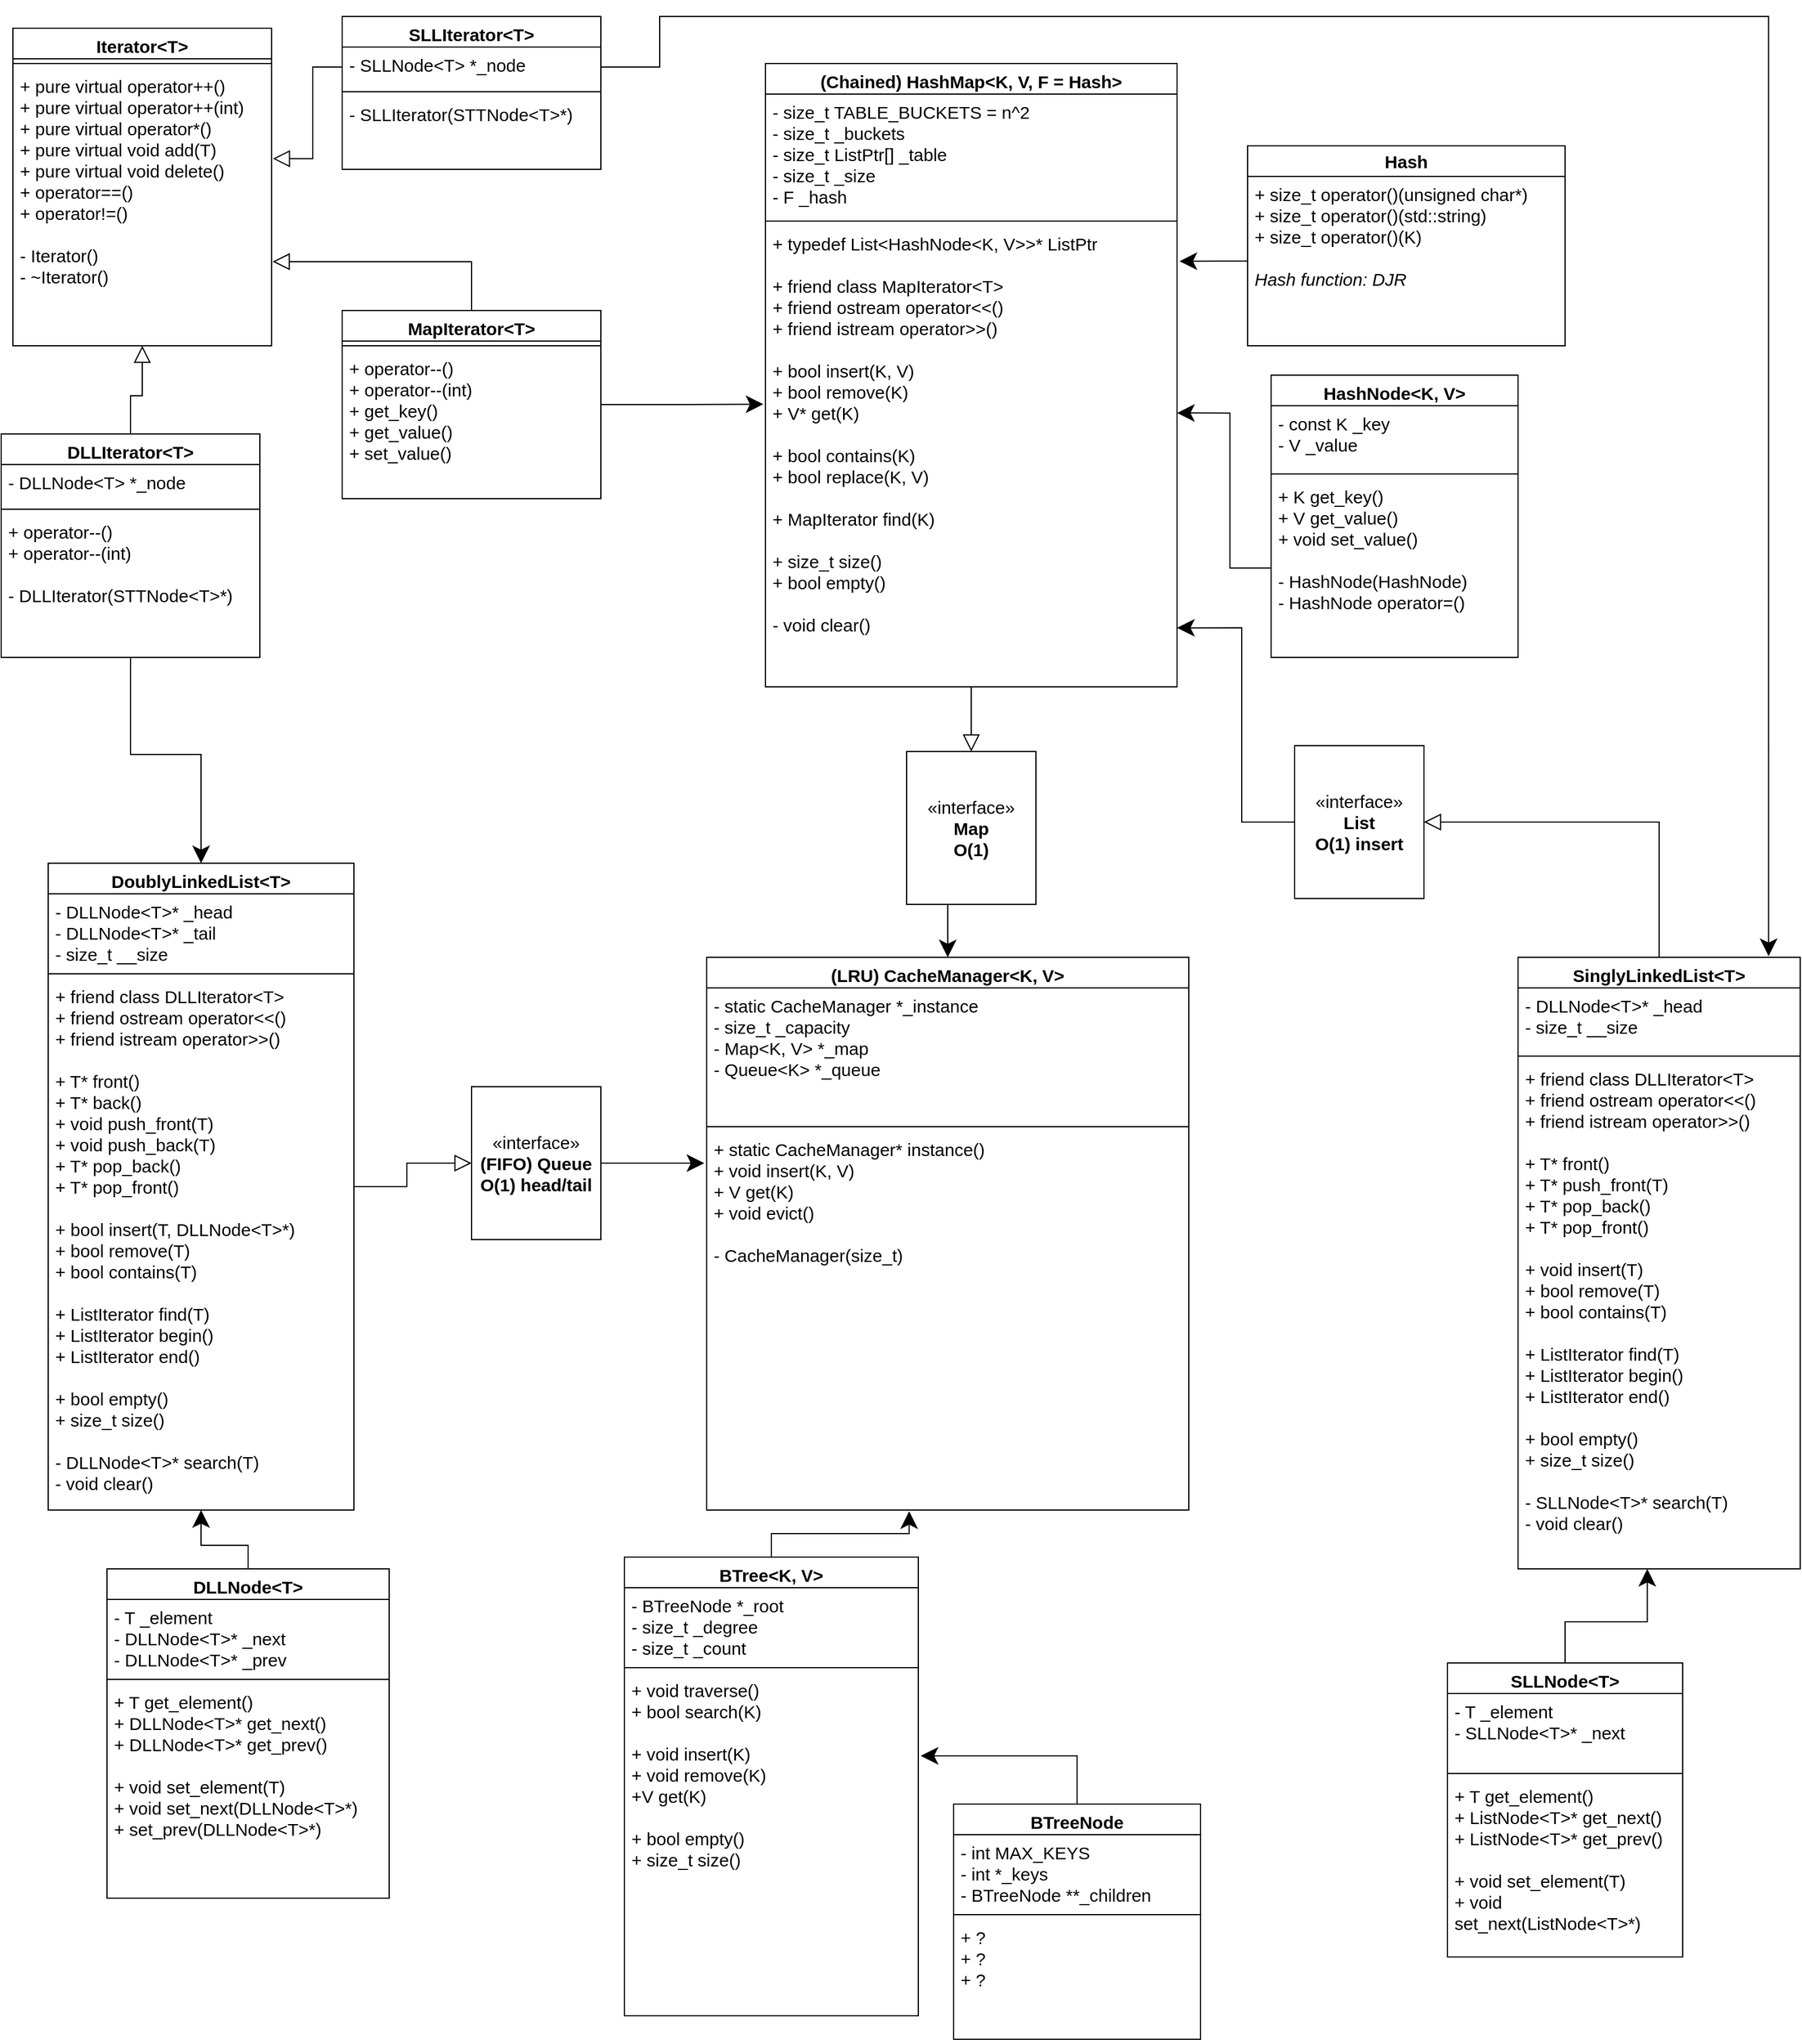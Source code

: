 <mxfile version="24.7.14">
  <diagram id="C5RBs43oDa-KdzZeNtuy" name="Page-1">
    <mxGraphModel dx="1185" dy="724" grid="1" gridSize="10" guides="1" tooltips="1" connect="1" arrows="1" fold="1" page="1" pageScale="1" pageWidth="1600" pageHeight="900" math="0" shadow="0">
      <root>
        <mxCell id="WIyWlLk6GJQsqaUBKTNV-0" />
        <mxCell id="WIyWlLk6GJQsqaUBKTNV-1" parent="WIyWlLk6GJQsqaUBKTNV-0" />
        <mxCell id="d_rRIfY-6tyEvFHZ6WRm-46" style="edgeStyle=orthogonalEdgeStyle;rounded=0;orthogonalLoop=1;jettySize=auto;html=1;exitX=0.5;exitY=1;exitDx=0;exitDy=0;entryX=0.5;entryY=0;entryDx=0;entryDy=0;endSize=12;endArrow=block;endFill=0;" edge="1" parent="WIyWlLk6GJQsqaUBKTNV-1" source="Cn50sSMzSw2PKXhurFe1-7" target="d_rRIfY-6tyEvFHZ6WRm-35">
          <mxGeometry relative="1" as="geometry" />
        </mxCell>
        <mxCell id="Cn50sSMzSw2PKXhurFe1-7" value="&lt;font style=&quot;font-size: 15px;&quot;&gt;&lt;b&gt;&lt;font style=&quot;font-size: 15px;&quot;&gt;(Chained) HashMap&lt;/font&gt;&amp;lt;K, V, F = Hash&amp;gt;&lt;br&gt;&lt;/b&gt;&lt;/font&gt;" style="swimlane;fontStyle=1;align=center;verticalAlign=top;childLayout=stackLayout;horizontal=1;startSize=26;horizontalStack=0;resizeParent=1;resizeParentMax=0;resizeLast=0;collapsible=1;marginBottom=0;whiteSpace=wrap;html=1;" parent="WIyWlLk6GJQsqaUBKTNV-1" vertex="1">
          <mxGeometry x="670" y="70" width="350" height="530" as="geometry" />
        </mxCell>
        <mxCell id="Cn50sSMzSw2PKXhurFe1-8" value="&lt;div style=&quot;font-size: 15px;&quot;&gt;&lt;div&gt;&lt;font style=&quot;font-size: 15px;&quot;&gt;- size_t TABLE_BUCKETS = n^2&lt;/font&gt;&lt;/div&gt;&lt;div&gt;&lt;font style=&quot;font-size: 15px;&quot;&gt;- size_t _buckets&lt;/font&gt;&lt;/div&gt;&lt;div&gt;&lt;font style=&quot;font-size: 15px;&quot;&gt;- size_t ListPtr[] _table&lt;/font&gt;&lt;/div&gt;&lt;div&gt;&lt;font style=&quot;font-size: 15px;&quot;&gt;- size_t _size&lt;/font&gt;&lt;/div&gt;&lt;div&gt;&lt;font style=&quot;font-size: 15px;&quot;&gt;- F _hash&lt;br&gt;&lt;/font&gt;&lt;/div&gt;&lt;/div&gt;" style="text;strokeColor=none;fillColor=none;align=left;verticalAlign=top;spacingLeft=4;spacingRight=4;overflow=hidden;rotatable=0;points=[[0,0.5],[1,0.5]];portConstraint=eastwest;whiteSpace=wrap;html=1;" parent="Cn50sSMzSw2PKXhurFe1-7" vertex="1">
          <mxGeometry y="26" width="350" height="104" as="geometry" />
        </mxCell>
        <mxCell id="Cn50sSMzSw2PKXhurFe1-9" value="" style="line;strokeWidth=1;fillColor=none;align=left;verticalAlign=middle;spacingTop=-1;spacingLeft=3;spacingRight=3;rotatable=0;labelPosition=right;points=[];portConstraint=eastwest;strokeColor=inherit;" parent="Cn50sSMzSw2PKXhurFe1-7" vertex="1">
          <mxGeometry y="130" width="350" height="8" as="geometry" />
        </mxCell>
        <mxCell id="Cn50sSMzSw2PKXhurFe1-10" value="&lt;div style=&quot;font-size: 15px;&quot;&gt;&lt;div style=&quot;&quot;&gt;&lt;font style=&quot;font-size: 15px;&quot;&gt;+ typedef List&amp;lt;HashNode&amp;lt;K, V&amp;gt;&amp;gt;* ListPtr&lt;font style=&quot;font-size: 15px;&quot;&gt;&lt;br&gt;&lt;/font&gt;&lt;/font&gt;&lt;/div&gt;&lt;div&gt;&lt;font style=&quot;font-size: 15px;&quot;&gt;&lt;br&gt;&lt;/font&gt;&lt;/div&gt;&lt;div&gt;&lt;font style=&quot;font-size: 15px;&quot;&gt;+ friend class MapIterator&amp;lt;T&amp;gt;&lt;/font&gt;&lt;/div&gt;&lt;div&gt;&lt;font style=&quot;font-size: 15px;&quot;&gt;+ friend ostream operator&amp;lt;&amp;lt;()&lt;br&gt;&lt;/font&gt;&lt;/div&gt;&lt;font style=&quot;font-size: 15px;&quot;&gt;+ friend istream operator&amp;gt;&amp;gt;()&lt;/font&gt;&lt;/div&gt;&lt;div style=&quot;font-size: 15px;&quot;&gt;&lt;font style=&quot;font-size: 15px;&quot;&gt;&lt;br&gt;&lt;/font&gt;&lt;/div&gt;&lt;div style=&quot;font-size: 15px;&quot;&gt;&lt;font style=&quot;font-size: 15px;&quot;&gt;+ bool insert(K, V)&lt;/font&gt;&lt;/div&gt;&lt;div style=&quot;font-size: 15px;&quot;&gt;&lt;font style=&quot;font-size: 15px;&quot;&gt;+ bool remove(K)&lt;/font&gt;&lt;/div&gt;&lt;div style=&quot;font-size: 15px;&quot;&gt;&lt;font style=&quot;font-size: 15px;&quot;&gt;+ V* get(K)&lt;/font&gt;&lt;/div&gt;&lt;div style=&quot;font-size: 15px;&quot;&gt;&lt;font style=&quot;font-size: 15px;&quot;&gt;&lt;br&gt;&lt;/font&gt;&lt;/div&gt;&lt;div style=&quot;font-size: 15px;&quot;&gt;&lt;div&gt;&lt;font style=&quot;font-size: 15px;&quot;&gt;+ bool contains(K)&lt;br&gt;&lt;/font&gt;&lt;/div&gt;&lt;/div&gt;&lt;div style=&quot;font-size: 15px;&quot;&gt;&lt;div&gt;&lt;font style=&quot;font-size: 15px;&quot;&gt;+ bool replace(K, V)&lt;/font&gt;&lt;/div&gt;&lt;div&gt;&lt;font style=&quot;font-size: 15px;&quot;&gt;&lt;br&gt;&lt;/font&gt;&lt;/div&gt;&lt;div&gt;&lt;font style=&quot;font-size: 15px;&quot;&gt;+ MapIterator find(K)&lt;/font&gt;&lt;/div&gt;&lt;/div&gt;&lt;div style=&quot;font-size: 15px;&quot;&gt;&lt;font style=&quot;font-size: 15px;&quot;&gt;&lt;br&gt;&lt;/font&gt;&lt;/div&gt;&lt;div style=&quot;font-size: 15px;&quot;&gt;&lt;font style=&quot;font-size: 15px;&quot;&gt;+ size_t size()&lt;br&gt;&lt;/font&gt;&lt;/div&gt;&lt;div style=&quot;font-size: 15px;&quot;&gt;&lt;font style=&quot;font-size: 15px;&quot;&gt;+ bool empty()&lt;/font&gt;&lt;/div&gt;&lt;div style=&quot;font-size: 15px;&quot;&gt;&lt;font style=&quot;font-size: 15px;&quot;&gt;&lt;br&gt;&lt;/font&gt;&lt;/div&gt;&lt;div style=&quot;font-size: 15px;&quot;&gt;&lt;font style=&quot;font-size: 15px;&quot;&gt;&lt;font style=&quot;font-size: 15px;&quot;&gt;- void clear()&lt;/font&gt;&lt;br&gt;&lt;/font&gt;&lt;/div&gt;" style="text;strokeColor=none;fillColor=none;align=left;verticalAlign=top;spacingLeft=4;spacingRight=4;overflow=hidden;rotatable=0;points=[[0,0.5],[1,0.5]];portConstraint=eastwest;whiteSpace=wrap;html=1;" parent="Cn50sSMzSw2PKXhurFe1-7" vertex="1">
          <mxGeometry y="138" width="350" height="392" as="geometry" />
        </mxCell>
        <mxCell id="Cn50sSMzSw2PKXhurFe1-11" value="&lt;font style=&quot;font-size: 15px;&quot;&gt;HashNode&amp;lt;K, V&amp;gt;&lt;/font&gt;" style="swimlane;fontStyle=1;align=center;verticalAlign=top;childLayout=stackLayout;horizontal=1;startSize=26;horizontalStack=0;resizeParent=1;resizeParentMax=0;resizeLast=0;collapsible=1;marginBottom=0;whiteSpace=wrap;html=1;" parent="WIyWlLk6GJQsqaUBKTNV-1" vertex="1">
          <mxGeometry x="1100" y="335" width="210" height="240" as="geometry" />
        </mxCell>
        <mxCell id="Cn50sSMzSw2PKXhurFe1-12" value="&lt;div style=&quot;font-size: 15px;&quot;&gt;&lt;font style=&quot;font-size: 15px;&quot;&gt;- const K _key&lt;br&gt;&lt;/font&gt;&lt;/div&gt;&lt;div style=&quot;font-size: 15px;&quot;&gt;&lt;font style=&quot;font-size: 15px;&quot;&gt;- &lt;font style=&quot;font-size: 15px;&quot;&gt;V _value&lt;br&gt;&lt;/font&gt;&lt;/font&gt;&lt;/div&gt;" style="text;strokeColor=none;fillColor=none;align=left;verticalAlign=top;spacingLeft=4;spacingRight=4;overflow=hidden;rotatable=0;points=[[0,0.5],[1,0.5]];portConstraint=eastwest;whiteSpace=wrap;html=1;" parent="Cn50sSMzSw2PKXhurFe1-11" vertex="1">
          <mxGeometry y="26" width="210" height="54" as="geometry" />
        </mxCell>
        <mxCell id="Cn50sSMzSw2PKXhurFe1-13" value="" style="line;strokeWidth=1;fillColor=none;align=left;verticalAlign=middle;spacingTop=-1;spacingLeft=3;spacingRight=3;rotatable=0;labelPosition=right;points=[];portConstraint=eastwest;strokeColor=inherit;" parent="Cn50sSMzSw2PKXhurFe1-11" vertex="1">
          <mxGeometry y="80" width="210" height="8" as="geometry" />
        </mxCell>
        <mxCell id="Cn50sSMzSw2PKXhurFe1-14" value="&lt;div style=&quot;font-size: 15px;&quot;&gt;&lt;font style=&quot;font-size: 15px;&quot;&gt;+ K get_key()&lt;/font&gt;&lt;/div&gt;&lt;div style=&quot;font-size: 15px;&quot;&gt;&lt;font style=&quot;font-size: 15px;&quot;&gt;+ V get_value()&lt;/font&gt;&lt;/div&gt;&lt;div style=&quot;font-size: 15px;&quot;&gt;&lt;font style=&quot;font-size: 15px;&quot;&gt;+ void set_value()&lt;/font&gt;&lt;/div&gt;&lt;div style=&quot;font-size: 15px;&quot;&gt;&lt;font style=&quot;font-size: 15px;&quot;&gt;&lt;br&gt;&lt;/font&gt;&lt;/div&gt;&lt;div style=&quot;font-size: 15px;&quot;&gt;&lt;font style=&quot;font-size: 15px;&quot;&gt;- HashNode(HashNode)&lt;/font&gt;&lt;/div&gt;&lt;div style=&quot;font-size: 15px;&quot;&gt;&lt;font style=&quot;font-size: 15px;&quot;&gt;&lt;font style=&quot;font-size: 15px;&quot;&gt;- HashNode operator=()&lt;/font&gt;&lt;br&gt;&lt;/font&gt;&lt;/div&gt;" style="text;strokeColor=none;fillColor=none;align=left;verticalAlign=top;spacingLeft=4;spacingRight=4;overflow=hidden;rotatable=0;points=[[0,0.5],[1,0.5]];portConstraint=eastwest;whiteSpace=wrap;html=1;" parent="Cn50sSMzSw2PKXhurFe1-11" vertex="1">
          <mxGeometry y="88" width="210" height="152" as="geometry" />
        </mxCell>
        <mxCell id="Cn50sSMzSw2PKXhurFe1-19" value="&lt;font style=&quot;font-size: 15px;&quot;&gt;&lt;b&gt;Hash&lt;/b&gt;&lt;/font&gt;" style="swimlane;fontStyle=0;childLayout=stackLayout;horizontal=1;startSize=26;fillColor=none;horizontalStack=0;resizeParent=1;resizeParentMax=0;resizeLast=0;collapsible=1;marginBottom=0;whiteSpace=wrap;html=1;" parent="WIyWlLk6GJQsqaUBKTNV-1" vertex="1">
          <mxGeometry x="1080" y="140" width="270" height="170" as="geometry" />
        </mxCell>
        <mxCell id="Cn50sSMzSw2PKXhurFe1-20" value="&lt;div style=&quot;font-size: 15px;&quot;&gt;&lt;font style=&quot;font-size: 15px;&quot;&gt;+ size_t operator()(unsigned char*)&lt;/font&gt;&lt;/div&gt;&lt;div style=&quot;font-size: 15px;&quot;&gt;&lt;font style=&quot;font-size: 15px;&quot;&gt;+ size_t operator()(std::string)&lt;/font&gt;&lt;/div&gt;&lt;div style=&quot;font-size: 15px;&quot;&gt;&lt;font style=&quot;font-size: 15px;&quot;&gt;&lt;font style=&quot;font-size: 15px;&quot;&gt;+ size_t operator()(K)&lt;/font&gt;&lt;/font&gt;&lt;/div&gt;&lt;div style=&quot;font-size: 15px;&quot;&gt;&lt;font style=&quot;font-size: 15px;&quot;&gt;&lt;font style=&quot;font-size: 15px;&quot;&gt;&lt;br&gt;&lt;/font&gt;&lt;/font&gt;&lt;/div&gt;&lt;div style=&quot;font-size: 15px;&quot;&gt;&lt;font style=&quot;font-size: 15px;&quot;&gt;&lt;i&gt;Hash function: DJR&lt;br&gt;&lt;/i&gt;&lt;/font&gt;&lt;/div&gt;" style="text;strokeColor=none;fillColor=none;align=left;verticalAlign=top;spacingLeft=4;spacingRight=4;overflow=hidden;rotatable=0;points=[[0,0.5],[1,0.5]];portConstraint=eastwest;whiteSpace=wrap;html=1;" parent="Cn50sSMzSw2PKXhurFe1-19" vertex="1">
          <mxGeometry y="26" width="270" height="144" as="geometry" />
        </mxCell>
        <mxCell id="d_rRIfY-6tyEvFHZ6WRm-52" style="edgeStyle=orthogonalEdgeStyle;rounded=0;orthogonalLoop=1;jettySize=auto;html=1;exitX=1;exitY=0.5;exitDx=0;exitDy=0;entryX=0;entryY=0.5;entryDx=0;entryDy=0;endSize=12;endArrow=block;endFill=0;" edge="1" parent="WIyWlLk6GJQsqaUBKTNV-1" source="Cn50sSMzSw2PKXhurFe1-0" target="d_rRIfY-6tyEvFHZ6WRm-33">
          <mxGeometry relative="1" as="geometry" />
        </mxCell>
        <mxCell id="Cn50sSMzSw2PKXhurFe1-0" value="&lt;font style=&quot;font-size: 15px;&quot;&gt;DoublyLinkedList&amp;lt;T&amp;gt;&lt;/font&gt;" style="swimlane;fontStyle=1;align=center;verticalAlign=top;childLayout=stackLayout;horizontal=1;startSize=26;horizontalStack=0;resizeParent=1;resizeParentMax=0;resizeLast=0;collapsible=1;marginBottom=0;whiteSpace=wrap;html=1;" parent="WIyWlLk6GJQsqaUBKTNV-1" vertex="1">
          <mxGeometry x="60" y="750" width="260" height="550" as="geometry" />
        </mxCell>
        <mxCell id="Cn50sSMzSw2PKXhurFe1-1" value="&lt;div style=&quot;font-size: 15px;&quot;&gt;&lt;font style=&quot;font-size: 15px;&quot;&gt;- DLLNode&amp;lt;T&amp;gt;* _head&lt;/font&gt;&lt;/div&gt;&lt;div style=&quot;font-size: 15px;&quot;&gt;&lt;font style=&quot;font-size: 15px;&quot;&gt;- DLLNode&amp;lt;T&amp;gt;* _tail&lt;/font&gt;&lt;/div&gt;&lt;div style=&quot;font-size: 15px;&quot;&gt;&lt;font style=&quot;font-size: 15px;&quot;&gt;&lt;font style=&quot;font-size: 15px;&quot;&gt;- size_t __size&lt;/font&gt;&lt;br&gt;&lt;/font&gt;&lt;/div&gt;" style="text;strokeColor=none;fillColor=none;align=left;verticalAlign=top;spacingLeft=4;spacingRight=4;overflow=hidden;rotatable=0;points=[[0,0.5],[1,0.5]];portConstraint=eastwest;whiteSpace=wrap;html=1;" parent="Cn50sSMzSw2PKXhurFe1-0" vertex="1">
          <mxGeometry y="26" width="260" height="64" as="geometry" />
        </mxCell>
        <mxCell id="Cn50sSMzSw2PKXhurFe1-2" value="" style="line;strokeWidth=1;fillColor=none;align=left;verticalAlign=middle;spacingTop=-1;spacingLeft=3;spacingRight=3;rotatable=0;labelPosition=right;points=[];portConstraint=eastwest;strokeColor=inherit;" parent="Cn50sSMzSw2PKXhurFe1-0" vertex="1">
          <mxGeometry y="90" width="260" height="8" as="geometry" />
        </mxCell>
        <mxCell id="Cn50sSMzSw2PKXhurFe1-3" value="&lt;div style=&quot;font-size: 15px;&quot;&gt;&lt;font style=&quot;font-size: 15px;&quot;&gt;+ friend class DLLIterator&amp;lt;T&amp;gt;&lt;/font&gt;&lt;/div&gt;&lt;div style=&quot;font-size: 15px;&quot;&gt;&lt;font style=&quot;font-size: 15px;&quot;&gt;+ friend ostream operator&amp;lt;&amp;lt;()&lt;br&gt;&lt;/font&gt;&lt;/div&gt;&lt;div style=&quot;font-size: 15px;&quot;&gt;&lt;font style=&quot;font-size: 15px;&quot;&gt;+ friend istream operator&amp;gt;&amp;gt;()&lt;br&gt;&lt;/font&gt;&lt;/div&gt;&lt;div style=&quot;font-size: 15px;&quot;&gt;&lt;font style=&quot;font-size: 15px;&quot;&gt;&lt;br&gt;&lt;/font&gt;&lt;/div&gt;&lt;div style=&quot;font-size: 15px;&quot;&gt;&lt;font style=&quot;font-size: 15px;&quot;&gt;+ T* front()&lt;br&gt;&lt;/font&gt;&lt;/div&gt;&lt;div style=&quot;font-size: 15px;&quot;&gt;&lt;font style=&quot;font-size: 15px;&quot;&gt;+ T* back()&lt;/font&gt;&lt;/div&gt;&lt;div style=&quot;font-size: 15px;&quot;&gt;&lt;font style=&quot;font-size: 15px;&quot;&gt;+ void push_front(T)&lt;/font&gt;&lt;/div&gt;&lt;div style=&quot;font-size: 15px;&quot;&gt;&lt;font style=&quot;font-size: 15px;&quot;&gt;+ void push_back(T)&lt;br&gt;&lt;/font&gt;&lt;/div&gt;&lt;div style=&quot;font-size: 15px;&quot;&gt;&lt;font style=&quot;font-size: 15px;&quot;&gt;+ T* pop_back()&lt;/font&gt;&lt;/div&gt;&lt;div style=&quot;font-size: 15px;&quot;&gt;&lt;font style=&quot;font-size: 15px;&quot;&gt;+ T* pop_front()&lt;/font&gt;&lt;/div&gt;&lt;div style=&quot;font-size: 15px;&quot;&gt;&lt;font style=&quot;font-size: 15px;&quot;&gt;&lt;br&gt;&lt;/font&gt;&lt;/div&gt;&lt;div style=&quot;font-size: 15px;&quot;&gt;&lt;font style=&quot;font-size: 15px;&quot;&gt;+ bool insert(T, DLLNode&amp;lt;T&amp;gt;*)&lt;/font&gt;&lt;/div&gt;&lt;div style=&quot;font-size: 15px;&quot;&gt;&lt;font style=&quot;font-size: 15px;&quot;&gt;+ bool remove(T)&lt;/font&gt;&lt;/div&gt;&lt;div style=&quot;font-size: 15px;&quot;&gt;&lt;font style=&quot;font-size: 15px;&quot;&gt;+ bool contains(T)&lt;/font&gt;&lt;/div&gt;&lt;div style=&quot;font-size: 15px;&quot;&gt;&lt;font style=&quot;font-size: 15px;&quot;&gt;&lt;br&gt;&lt;/font&gt;&lt;/div&gt;&lt;div style=&quot;font-size: 15px;&quot;&gt;&lt;font style=&quot;font-size: 15px;&quot;&gt;+ ListIterator find(T)&lt;/font&gt;&lt;/div&gt;&lt;div style=&quot;font-size: 15px;&quot;&gt;&lt;font style=&quot;font-size: 15px;&quot;&gt;+ ListIterator begin() &lt;br&gt;&lt;/font&gt;&lt;/div&gt;&lt;div style=&quot;font-size: 15px;&quot;&gt;&lt;font style=&quot;font-size: 15px;&quot;&gt;+ ListIterator end()&lt;/font&gt;&lt;/div&gt;&lt;div style=&quot;font-size: 15px;&quot;&gt;&lt;font style=&quot;font-size: 15px;&quot;&gt;&lt;br&gt;&lt;/font&gt;&lt;/div&gt;&lt;div style=&quot;font-size: 15px;&quot;&gt;&lt;font style=&quot;font-size: 15px;&quot;&gt;+ bool empty()&lt;br&gt;&lt;/font&gt;&lt;/div&gt;&lt;div style=&quot;font-size: 15px;&quot;&gt;&lt;font style=&quot;font-size: 15px;&quot;&gt;+ size_t size()&lt;/font&gt;&lt;/div&gt;&lt;div style=&quot;font-size: 15px;&quot;&gt;&lt;font style=&quot;font-size: 15px;&quot;&gt;&lt;br&gt;&lt;/font&gt;&lt;/div&gt;&lt;div style=&quot;font-size: 15px;&quot;&gt;&lt;font style=&quot;font-size: 15px;&quot;&gt;- DLLNode&amp;lt;T&amp;gt;* search(T)&lt;br&gt;&lt;/font&gt;&lt;/div&gt;&lt;div style=&quot;font-size: 15px;&quot;&gt;&lt;font style=&quot;font-size: 15px;&quot;&gt;- void clear()&lt;/font&gt;&lt;/div&gt;&lt;div style=&quot;font-size: 15px;&quot;&gt;&lt;font style=&quot;font-size: 15px;&quot;&gt;&lt;br&gt;&lt;/font&gt;&lt;/div&gt;" style="text;strokeColor=none;fillColor=none;align=left;verticalAlign=top;spacingLeft=4;spacingRight=4;overflow=hidden;rotatable=0;points=[[0,0.5],[1,0.5]];portConstraint=eastwest;whiteSpace=wrap;html=1;" parent="Cn50sSMzSw2PKXhurFe1-0" vertex="1">
          <mxGeometry y="98" width="260" height="452" as="geometry" />
        </mxCell>
        <mxCell id="Cn50sSMzSw2PKXhurFe1-64" value="&lt;font style=&quot;font-size: 15px;&quot;&gt;BTree&amp;lt;K, V&amp;gt;&lt;br&gt;&lt;/font&gt;" style="swimlane;fontStyle=1;align=center;verticalAlign=top;childLayout=stackLayout;horizontal=1;startSize=26;horizontalStack=0;resizeParent=1;resizeParentMax=0;resizeLast=0;collapsible=1;marginBottom=0;whiteSpace=wrap;html=1;" parent="WIyWlLk6GJQsqaUBKTNV-1" vertex="1">
          <mxGeometry x="550" y="1340" width="250" height="390" as="geometry" />
        </mxCell>
        <mxCell id="Cn50sSMzSw2PKXhurFe1-65" value="&lt;div style=&quot;font-size: 15px;&quot;&gt;&lt;font style=&quot;font-size: 15px;&quot;&gt;- BTreeNode *_root&lt;/font&gt;&lt;/div&gt;&lt;div style=&quot;font-size: 15px;&quot;&gt;&lt;font style=&quot;font-size: 15px;&quot;&gt;&lt;font style=&quot;font-size: 15px;&quot;&gt;- size_t _degree&lt;/font&gt;&lt;br&gt;&lt;/font&gt;&lt;/div&gt;&lt;div style=&quot;font-size: 15px;&quot;&gt;&lt;font style=&quot;font-size: 15px;&quot;&gt;- size_t _count&lt;br&gt;&lt;/font&gt;&lt;/div&gt;" style="text;strokeColor=none;fillColor=none;align=left;verticalAlign=top;spacingLeft=4;spacingRight=4;overflow=hidden;rotatable=0;points=[[0,0.5],[1,0.5]];portConstraint=eastwest;whiteSpace=wrap;html=1;" parent="Cn50sSMzSw2PKXhurFe1-64" vertex="1">
          <mxGeometry y="26" width="250" height="64" as="geometry" />
        </mxCell>
        <mxCell id="Cn50sSMzSw2PKXhurFe1-66" value="" style="line;strokeWidth=1;fillColor=none;align=left;verticalAlign=middle;spacingTop=-1;spacingLeft=3;spacingRight=3;rotatable=0;labelPosition=right;points=[];portConstraint=eastwest;strokeColor=inherit;" parent="Cn50sSMzSw2PKXhurFe1-64" vertex="1">
          <mxGeometry y="90" width="250" height="8" as="geometry" />
        </mxCell>
        <mxCell id="Cn50sSMzSw2PKXhurFe1-67" value="&lt;div style=&quot;font-size: 15px;&quot;&gt;&lt;font style=&quot;font-size: 15px;&quot;&gt;+ void traverse()&lt;/font&gt;&lt;/div&gt;&lt;div style=&quot;font-size: 15px;&quot;&gt;&lt;font style=&quot;font-size: 15px;&quot;&gt;+ bool search(K)&lt;/font&gt;&lt;/div&gt;&lt;div style=&quot;font-size: 15px;&quot;&gt;&lt;font style=&quot;font-size: 15px;&quot;&gt;&lt;br&gt;&lt;/font&gt;&lt;/div&gt;&lt;div style=&quot;font-size: 15px;&quot;&gt;&lt;font style=&quot;font-size: 15px;&quot;&gt;+ void insert(K)&lt;/font&gt;&lt;/div&gt;&lt;div style=&quot;font-size: 15px;&quot;&gt;&lt;font style=&quot;font-size: 15px;&quot;&gt;+ void remove(K)&lt;/font&gt;&lt;/div&gt;&lt;div style=&quot;font-size: 15px;&quot;&gt;&lt;font style=&quot;font-size: 15px;&quot;&gt;+V get(K)&lt;/font&gt;&lt;/div&gt;&lt;div style=&quot;font-size: 15px;&quot;&gt;&lt;font style=&quot;font-size: 15px;&quot;&gt;&lt;br&gt;&lt;/font&gt;&lt;/div&gt;&lt;div style=&quot;font-size: 15px;&quot;&gt;&lt;div&gt;&lt;font style=&quot;font-size: 15px;&quot;&gt;+ bool empty()&lt;/font&gt;&lt;/div&gt;&lt;/div&gt;&lt;div style=&quot;font-size: 15px;&quot;&gt;&lt;font style=&quot;font-size: 15px;&quot;&gt;&lt;font style=&quot;font-size: 15px;&quot;&gt;+ size_t size()&lt;/font&gt;&lt;br&gt;&lt;/font&gt;&lt;/div&gt;" style="text;strokeColor=none;fillColor=none;align=left;verticalAlign=top;spacingLeft=4;spacingRight=4;overflow=hidden;rotatable=0;points=[[0,0.5],[1,0.5]];portConstraint=eastwest;whiteSpace=wrap;html=1;" parent="Cn50sSMzSw2PKXhurFe1-64" vertex="1">
          <mxGeometry y="98" width="250" height="292" as="geometry" />
        </mxCell>
        <mxCell id="Cn50sSMzSw2PKXhurFe1-77" value="&lt;font style=&quot;font-size: 15px;&quot;&gt;&lt;b&gt;(LRU) &lt;font style=&quot;font-size: 15px;&quot;&gt;CacheManager&amp;lt;K, V&amp;gt;&lt;br&gt;&lt;/font&gt;&lt;/b&gt;&lt;/font&gt;" style="swimlane;fontStyle=1;align=center;verticalAlign=top;childLayout=stackLayout;horizontal=1;startSize=26;horizontalStack=0;resizeParent=1;resizeParentMax=0;resizeLast=0;collapsible=1;marginBottom=0;whiteSpace=wrap;html=1;" parent="WIyWlLk6GJQsqaUBKTNV-1" vertex="1">
          <mxGeometry x="620" y="830" width="410" height="470" as="geometry" />
        </mxCell>
        <mxCell id="Cn50sSMzSw2PKXhurFe1-78" value="&lt;div style=&quot;font-size: 15px;&quot;&gt;&lt;font style=&quot;font-size: 15px;&quot;&gt;- static CacheManager *_instance&lt;/font&gt;&lt;/div&gt;&lt;div style=&quot;font-size: 15px;&quot;&gt;&lt;font style=&quot;font-size: 15px;&quot;&gt;- size_t _capacity&lt;/font&gt;&lt;/div&gt;&lt;div style=&quot;font-size: 15px;&quot;&gt;&lt;font style=&quot;font-size: 15px;&quot;&gt;- Map&amp;lt;K, V&amp;gt; *_map&lt;/font&gt;&lt;/div&gt;&lt;div style=&quot;font-size: 15px;&quot;&gt;&lt;font style=&quot;font-size: 15px;&quot;&gt;&lt;font style=&quot;font-size: 15px;&quot;&gt;- Queue&amp;lt;K&amp;gt; *_queue&lt;/font&gt;&lt;font style=&quot;font-size: 15px;&quot;&gt;&lt;br&gt;&lt;/font&gt;&lt;/font&gt;&lt;/div&gt;" style="text;strokeColor=none;fillColor=none;align=left;verticalAlign=top;spacingLeft=4;spacingRight=4;overflow=hidden;rotatable=0;points=[[0,0.5],[1,0.5]];portConstraint=eastwest;whiteSpace=wrap;html=1;" parent="Cn50sSMzSw2PKXhurFe1-77" vertex="1">
          <mxGeometry y="26" width="410" height="114" as="geometry" />
        </mxCell>
        <mxCell id="Cn50sSMzSw2PKXhurFe1-79" value="" style="line;strokeWidth=1;fillColor=none;align=left;verticalAlign=middle;spacingTop=-1;spacingLeft=3;spacingRight=3;rotatable=0;labelPosition=right;points=[];portConstraint=eastwest;strokeColor=inherit;" parent="Cn50sSMzSw2PKXhurFe1-77" vertex="1">
          <mxGeometry y="140" width="410" height="8" as="geometry" />
        </mxCell>
        <mxCell id="Cn50sSMzSw2PKXhurFe1-80" value="&lt;div style=&quot;font-size: 15px;&quot;&gt;&lt;font style=&quot;font-size: 15px;&quot;&gt;+ static CacheManager* instance()&lt;/font&gt;&lt;/div&gt;&lt;div style=&quot;font-size: 15px;&quot;&gt;&lt;font style=&quot;font-size: 15px;&quot;&gt;+ void insert(K, V)&lt;br&gt;&lt;/font&gt;&lt;/div&gt;&lt;div style=&quot;font-size: 15px;&quot;&gt;&lt;font style=&quot;font-size: 15px;&quot;&gt;+ V get(K)&lt;/font&gt;&lt;/div&gt;&lt;div style=&quot;font-size: 15px;&quot;&gt;&lt;font style=&quot;font-size: 15px;&quot;&gt;+ void evict()&lt;/font&gt;&lt;/div&gt;&lt;div style=&quot;font-size: 15px;&quot;&gt;&lt;font style=&quot;font-size: 15px;&quot;&gt;&lt;br&gt;&lt;/font&gt;&lt;/div&gt;&lt;div style=&quot;font-size: 15px;&quot;&gt;&lt;font style=&quot;font-size: 15px;&quot;&gt;&lt;font style=&quot;font-size: 15px;&quot;&gt;- CacheManager(size_t)&lt;/font&gt;&lt;font style=&quot;font-size: 15px;&quot;&gt;&lt;br&gt;&lt;/font&gt;&lt;/font&gt;&lt;/div&gt;" style="text;strokeColor=none;fillColor=none;align=left;verticalAlign=top;spacingLeft=4;spacingRight=4;overflow=hidden;rotatable=0;points=[[0,0.5],[1,0.5]];portConstraint=eastwest;whiteSpace=wrap;html=1;" parent="Cn50sSMzSw2PKXhurFe1-77" vertex="1">
          <mxGeometry y="148" width="410" height="322" as="geometry" />
        </mxCell>
        <mxCell id="d_rRIfY-6tyEvFHZ6WRm-0" value="&lt;font style=&quot;font-size: 15px;&quot;&gt;&lt;b&gt;Iterator&amp;lt;T&amp;gt;&lt;/b&gt;&lt;/font&gt;" style="swimlane;fontStyle=1;align=center;verticalAlign=top;childLayout=stackLayout;horizontal=1;startSize=26;horizontalStack=0;resizeParent=1;resizeParentMax=0;resizeLast=0;collapsible=1;marginBottom=0;whiteSpace=wrap;html=1;" vertex="1" parent="WIyWlLk6GJQsqaUBKTNV-1">
          <mxGeometry x="30" y="40" width="220" height="270" as="geometry" />
        </mxCell>
        <mxCell id="d_rRIfY-6tyEvFHZ6WRm-2" value="" style="line;strokeWidth=1;fillColor=none;align=left;verticalAlign=middle;spacingTop=-1;spacingLeft=3;spacingRight=3;rotatable=0;labelPosition=right;points=[];portConstraint=eastwest;strokeColor=inherit;" vertex="1" parent="d_rRIfY-6tyEvFHZ6WRm-0">
          <mxGeometry y="26" width="220" height="8" as="geometry" />
        </mxCell>
        <mxCell id="d_rRIfY-6tyEvFHZ6WRm-3" value="&lt;div style=&quot;font-size: 15px;&quot;&gt;&lt;font style=&quot;font-size: 15px;&quot;&gt;+ pure virtual operator++()&lt;br&gt;&lt;/font&gt;&lt;/div&gt;&lt;div style=&quot;font-size: 15px;&quot;&gt;&lt;font style=&quot;font-size: 15px;&quot;&gt;+ pure virtual operator++(int)&lt;/font&gt;&lt;/div&gt;&lt;font style=&quot;font-size: 15px;&quot;&gt;+ pure virtual operator*()&lt;br&gt;+ pure virtual void add(T)&lt;br&gt;+ pure virtual void delete()&lt;br&gt;+ operator==()&lt;br&gt;&lt;/font&gt;&lt;div style=&quot;font-size: 15px;&quot;&gt;&lt;font style=&quot;font-size: 15px;&quot;&gt;+ operator!=()&lt;/font&gt;&lt;/div&gt;&lt;div style=&quot;font-size: 15px;&quot;&gt;&lt;font style=&quot;font-size: 15px;&quot;&gt;&lt;br&gt;&lt;/font&gt;&lt;/div&gt;&lt;div style=&quot;font-size: 15px;&quot;&gt;&lt;font style=&quot;font-size: 15px;&quot;&gt;- Iterator()&lt;/font&gt;&lt;/div&gt;&lt;div style=&quot;font-size: 15px;&quot;&gt;&lt;font style=&quot;font-size: 15px;&quot;&gt;- ~Iterator()&lt;br&gt;&lt;/font&gt;&lt;/div&gt;" style="text;strokeColor=none;fillColor=none;align=left;verticalAlign=top;spacingLeft=4;spacingRight=4;overflow=hidden;rotatable=0;points=[[0,0.5],[1,0.5]];portConstraint=eastwest;whiteSpace=wrap;html=1;direction=north;" vertex="1" parent="d_rRIfY-6tyEvFHZ6WRm-0">
          <mxGeometry y="34" width="220" height="236" as="geometry" />
        </mxCell>
        <mxCell id="d_rRIfY-6tyEvFHZ6WRm-10" value="&lt;font style=&quot;font-size: 15px;&quot;&gt;SLLIterator&amp;lt;T&amp;gt;&lt;/font&gt;" style="swimlane;fontStyle=1;align=center;verticalAlign=top;childLayout=stackLayout;horizontal=1;startSize=26;horizontalStack=0;resizeParent=1;resizeParentMax=0;resizeLast=0;collapsible=1;marginBottom=0;whiteSpace=wrap;html=1;" vertex="1" parent="WIyWlLk6GJQsqaUBKTNV-1">
          <mxGeometry x="310" y="30" width="220" height="130" as="geometry" />
        </mxCell>
        <mxCell id="d_rRIfY-6tyEvFHZ6WRm-11" value="&lt;font style=&quot;font-size: 15px;&quot;&gt;- SLLNode&amp;lt;T&amp;gt; *_node&lt;/font&gt;" style="text;strokeColor=none;fillColor=none;align=left;verticalAlign=top;spacingLeft=4;spacingRight=4;overflow=hidden;rotatable=0;points=[[0,0.5],[1,0.5]];portConstraint=eastwest;whiteSpace=wrap;html=1;" vertex="1" parent="d_rRIfY-6tyEvFHZ6WRm-10">
          <mxGeometry y="26" width="220" height="34" as="geometry" />
        </mxCell>
        <mxCell id="d_rRIfY-6tyEvFHZ6WRm-12" value="" style="line;strokeWidth=1;fillColor=none;align=left;verticalAlign=middle;spacingTop=-1;spacingLeft=3;spacingRight=3;rotatable=0;labelPosition=right;points=[];portConstraint=eastwest;strokeColor=inherit;" vertex="1" parent="d_rRIfY-6tyEvFHZ6WRm-10">
          <mxGeometry y="60" width="220" height="8" as="geometry" />
        </mxCell>
        <mxCell id="d_rRIfY-6tyEvFHZ6WRm-13" value="&lt;font style=&quot;font-size: 15px;&quot;&gt;- SLLIterator(STTNode&amp;lt;T&amp;gt;*)&lt;/font&gt;" style="text;strokeColor=none;fillColor=none;align=left;verticalAlign=top;spacingLeft=4;spacingRight=4;overflow=hidden;rotatable=0;points=[[0,0.5],[1,0.5]];portConstraint=eastwest;whiteSpace=wrap;html=1;" vertex="1" parent="d_rRIfY-6tyEvFHZ6WRm-10">
          <mxGeometry y="68" width="220" height="62" as="geometry" />
        </mxCell>
        <mxCell id="d_rRIfY-6tyEvFHZ6WRm-37" style="edgeStyle=orthogonalEdgeStyle;rounded=0;orthogonalLoop=1;jettySize=auto;html=1;exitX=0.5;exitY=0;exitDx=0;exitDy=0;entryX=0.5;entryY=1;entryDx=0;entryDy=0;endSize=12;endArrow=block;endFill=0;" edge="1" parent="WIyWlLk6GJQsqaUBKTNV-1" source="d_rRIfY-6tyEvFHZ6WRm-14" target="d_rRIfY-6tyEvFHZ6WRm-0">
          <mxGeometry relative="1" as="geometry" />
        </mxCell>
        <mxCell id="d_rRIfY-6tyEvFHZ6WRm-55" style="edgeStyle=orthogonalEdgeStyle;rounded=0;orthogonalLoop=1;jettySize=auto;html=1;exitX=0.5;exitY=1;exitDx=0;exitDy=0;entryX=0.5;entryY=0;entryDx=0;entryDy=0;endSize=12;" edge="1" parent="WIyWlLk6GJQsqaUBKTNV-1" source="d_rRIfY-6tyEvFHZ6WRm-14" target="Cn50sSMzSw2PKXhurFe1-0">
          <mxGeometry relative="1" as="geometry" />
        </mxCell>
        <mxCell id="d_rRIfY-6tyEvFHZ6WRm-14" value="&lt;font style=&quot;font-size: 15px;&quot;&gt;DLLIterator&amp;lt;T&amp;gt;&lt;/font&gt;" style="swimlane;fontStyle=1;align=center;verticalAlign=top;childLayout=stackLayout;horizontal=1;startSize=26;horizontalStack=0;resizeParent=1;resizeParentMax=0;resizeLast=0;collapsible=1;marginBottom=0;whiteSpace=wrap;html=1;" vertex="1" parent="WIyWlLk6GJQsqaUBKTNV-1">
          <mxGeometry x="20" y="385" width="220" height="190" as="geometry" />
        </mxCell>
        <mxCell id="d_rRIfY-6tyEvFHZ6WRm-15" value="&lt;font style=&quot;font-size: 15px;&quot;&gt;- DLLNode&amp;lt;T&amp;gt; *_node&lt;/font&gt;" style="text;strokeColor=none;fillColor=none;align=left;verticalAlign=top;spacingLeft=4;spacingRight=4;overflow=hidden;rotatable=0;points=[[0,0.5],[1,0.5]];portConstraint=eastwest;whiteSpace=wrap;html=1;" vertex="1" parent="d_rRIfY-6tyEvFHZ6WRm-14">
          <mxGeometry y="26" width="220" height="34" as="geometry" />
        </mxCell>
        <mxCell id="d_rRIfY-6tyEvFHZ6WRm-16" value="" style="line;strokeWidth=1;fillColor=none;align=left;verticalAlign=middle;spacingTop=-1;spacingLeft=3;spacingRight=3;rotatable=0;labelPosition=right;points=[];portConstraint=eastwest;strokeColor=inherit;" vertex="1" parent="d_rRIfY-6tyEvFHZ6WRm-14">
          <mxGeometry y="60" width="220" height="8" as="geometry" />
        </mxCell>
        <mxCell id="d_rRIfY-6tyEvFHZ6WRm-17" value="&lt;div style=&quot;font-size: 15px;&quot;&gt;&lt;font style=&quot;font-size: 15px;&quot;&gt;+ operator--()&lt;/font&gt;&lt;/div&gt;&lt;div style=&quot;font-size: 15px;&quot;&gt;&lt;font style=&quot;font-size: 15px;&quot;&gt;+ operator--(int)&lt;/font&gt;&lt;/div&gt;&lt;div style=&quot;font-size: 15px;&quot;&gt;&lt;font style=&quot;font-size: 15px;&quot;&gt;&lt;br&gt;&lt;/font&gt;&lt;/div&gt;&lt;div style=&quot;font-size: 15px;&quot;&gt;&lt;font style=&quot;font-size: 15px;&quot;&gt;- DLLIterator(STTNode&amp;lt;T&amp;gt;*)&lt;/font&gt;&lt;/div&gt;&lt;div style=&quot;font-size: 15px;&quot;&gt;&lt;font style=&quot;font-size: 15px;&quot;&gt;&lt;br&gt;&lt;/font&gt;&lt;/div&gt;" style="text;strokeColor=none;fillColor=none;align=left;verticalAlign=top;spacingLeft=4;spacingRight=4;overflow=hidden;rotatable=0;points=[[0,0.5],[1,0.5]];portConstraint=eastwest;whiteSpace=wrap;html=1;" vertex="1" parent="d_rRIfY-6tyEvFHZ6WRm-14">
          <mxGeometry y="68" width="220" height="122" as="geometry" />
        </mxCell>
        <mxCell id="d_rRIfY-6tyEvFHZ6WRm-40" style="edgeStyle=orthogonalEdgeStyle;rounded=0;orthogonalLoop=1;jettySize=auto;html=1;exitX=1;exitY=0.5;exitDx=0;exitDy=0;endSize=12;entryX=-0.005;entryY=0.387;entryDx=0;entryDy=0;entryPerimeter=0;" edge="1" parent="WIyWlLk6GJQsqaUBKTNV-1" source="d_rRIfY-6tyEvFHZ6WRm-22" target="Cn50sSMzSw2PKXhurFe1-10">
          <mxGeometry relative="1" as="geometry">
            <mxPoint x="660" y="360" as="targetPoint" />
          </mxGeometry>
        </mxCell>
        <mxCell id="d_rRIfY-6tyEvFHZ6WRm-22" value="&lt;font style=&quot;font-size: 15px;&quot;&gt;MapIterator&amp;lt;T&amp;gt;&lt;/font&gt;" style="swimlane;fontStyle=1;align=center;verticalAlign=top;childLayout=stackLayout;horizontal=1;startSize=26;horizontalStack=0;resizeParent=1;resizeParentMax=0;resizeLast=0;collapsible=1;marginBottom=0;whiteSpace=wrap;html=1;" vertex="1" parent="WIyWlLk6GJQsqaUBKTNV-1">
          <mxGeometry x="310" y="280" width="220" height="160" as="geometry" />
        </mxCell>
        <mxCell id="d_rRIfY-6tyEvFHZ6WRm-23" value="" style="line;strokeWidth=1;fillColor=none;align=left;verticalAlign=middle;spacingTop=-1;spacingLeft=3;spacingRight=3;rotatable=0;labelPosition=right;points=[];portConstraint=eastwest;strokeColor=inherit;" vertex="1" parent="d_rRIfY-6tyEvFHZ6WRm-22">
          <mxGeometry y="26" width="220" height="8" as="geometry" />
        </mxCell>
        <mxCell id="d_rRIfY-6tyEvFHZ6WRm-24" value="&lt;div style=&quot;font-size: 15px;&quot;&gt;&lt;font style=&quot;font-size: 15px;&quot;&gt;+ operator--()&lt;/font&gt;&lt;/div&gt;&lt;div style=&quot;font-size: 15px;&quot;&gt;&lt;font style=&quot;font-size: 15px;&quot;&gt;+ operator--(int)&lt;/font&gt;&lt;/div&gt;&lt;div style=&quot;font-size: 15px;&quot;&gt;&lt;font style=&quot;font-size: 15px;&quot;&gt;+ get_key()&lt;/font&gt;&lt;/div&gt;&lt;div style=&quot;font-size: 15px;&quot;&gt;&lt;font style=&quot;font-size: 15px;&quot;&gt;+ get_value()&lt;/font&gt;&lt;/div&gt;&lt;div style=&quot;font-size: 15px;&quot;&gt;&lt;font style=&quot;font-size: 15px;&quot;&gt;+ set_value()&lt;br&gt;&lt;/font&gt;&lt;/div&gt;&lt;div style=&quot;font-size: 15px;&quot;&gt;&lt;font style=&quot;font-size: 15px;&quot;&gt;&lt;br&gt;&lt;/font&gt;&lt;/div&gt;" style="text;strokeColor=none;fillColor=none;align=left;verticalAlign=top;spacingLeft=4;spacingRight=4;overflow=hidden;rotatable=0;points=[[0,0.5],[1,0.5]];portConstraint=eastwest;whiteSpace=wrap;html=1;" vertex="1" parent="d_rRIfY-6tyEvFHZ6WRm-22">
          <mxGeometry y="34" width="220" height="126" as="geometry" />
        </mxCell>
        <mxCell id="d_rRIfY-6tyEvFHZ6WRm-51" style="edgeStyle=orthogonalEdgeStyle;rounded=0;orthogonalLoop=1;jettySize=auto;html=1;exitX=0.5;exitY=0;exitDx=0;exitDy=0;entryX=0.5;entryY=1;entryDx=0;entryDy=0;endSize=12;" edge="1" parent="WIyWlLk6GJQsqaUBKTNV-1" source="Cn50sSMzSw2PKXhurFe1-27" target="Cn50sSMzSw2PKXhurFe1-0">
          <mxGeometry relative="1" as="geometry" />
        </mxCell>
        <mxCell id="Cn50sSMzSw2PKXhurFe1-27" value="&lt;font style=&quot;font-size: 15px;&quot;&gt;DLLNode&amp;lt;T&amp;gt;&lt;/font&gt;" style="swimlane;fontStyle=1;align=center;verticalAlign=top;childLayout=stackLayout;horizontal=1;startSize=26;horizontalStack=0;resizeParent=1;resizeParentMax=0;resizeLast=0;collapsible=1;marginBottom=0;whiteSpace=wrap;html=1;" parent="WIyWlLk6GJQsqaUBKTNV-1" vertex="1">
          <mxGeometry x="110" y="1350" width="240" height="280" as="geometry" />
        </mxCell>
        <mxCell id="Cn50sSMzSw2PKXhurFe1-28" value="&lt;div style=&quot;font-size: 15px;&quot;&gt;&lt;font style=&quot;font-size: 15px;&quot;&gt;- T _element&lt;/font&gt;&lt;/div&gt;&lt;div style=&quot;font-size: 15px;&quot;&gt;&lt;font style=&quot;font-size: 15px;&quot;&gt;- DLLNode&amp;lt;T&amp;gt;* _next&lt;/font&gt;&lt;/div&gt;&lt;div style=&quot;font-size: 15px;&quot;&gt;&lt;font style=&quot;font-size: 15px;&quot;&gt;&lt;font style=&quot;font-size: 15px;&quot;&gt;- DLLNode&amp;lt;T&amp;gt;* _prev&lt;/font&gt;&lt;br&gt;&lt;/font&gt;&lt;/div&gt;" style="text;strokeColor=none;fillColor=none;align=left;verticalAlign=top;spacingLeft=4;spacingRight=4;overflow=hidden;rotatable=0;points=[[0,0.5],[1,0.5]];portConstraint=eastwest;whiteSpace=wrap;html=1;" parent="Cn50sSMzSw2PKXhurFe1-27" vertex="1">
          <mxGeometry y="26" width="240" height="64" as="geometry" />
        </mxCell>
        <mxCell id="Cn50sSMzSw2PKXhurFe1-29" value="" style="line;strokeWidth=1;fillColor=none;align=left;verticalAlign=middle;spacingTop=-1;spacingLeft=3;spacingRight=3;rotatable=0;labelPosition=right;points=[];portConstraint=eastwest;strokeColor=inherit;" parent="Cn50sSMzSw2PKXhurFe1-27" vertex="1">
          <mxGeometry y="90" width="240" height="8" as="geometry" />
        </mxCell>
        <mxCell id="Cn50sSMzSw2PKXhurFe1-30" value="&lt;div style=&quot;font-size: 15px;&quot;&gt;&lt;font style=&quot;font-size: 15px;&quot;&gt;+ T get_element()&lt;/font&gt;&lt;/div&gt;&lt;div style=&quot;font-size: 15px;&quot;&gt;&lt;font style=&quot;font-size: 15px;&quot;&gt;+ DLLNode&amp;lt;T&amp;gt;* get_next()&lt;/font&gt;&lt;/div&gt;&lt;div style=&quot;font-size: 15px;&quot;&gt;&lt;font style=&quot;font-size: 15px;&quot;&gt;+ DLLNode&amp;lt;T&amp;gt;* get_prev()&lt;/font&gt;&lt;/div&gt;&lt;div style=&quot;font-size: 15px;&quot;&gt;&lt;font style=&quot;font-size: 15px;&quot;&gt;&lt;br&gt;&lt;/font&gt;&lt;/div&gt;&lt;div style=&quot;font-size: 15px;&quot;&gt;&lt;font style=&quot;font-size: 15px;&quot;&gt;+ void set_element(T)&lt;/font&gt;&lt;/div&gt;&lt;div style=&quot;font-size: 15px;&quot;&gt;&lt;font style=&quot;font-size: 15px;&quot;&gt;+ void set_next(DLLNode&amp;lt;T&amp;gt;*)&lt;/font&gt;&lt;/div&gt;&lt;div style=&quot;font-size: 15px;&quot;&gt;&lt;font style=&quot;font-size: 15px;&quot;&gt;&lt;font style=&quot;font-size: 15px;&quot;&gt;+ set_prev(DLLNode&amp;lt;T&amp;gt;*)&lt;/font&gt;&lt;br&gt;&lt;/font&gt;&lt;/div&gt;" style="text;strokeColor=none;fillColor=none;align=left;verticalAlign=top;spacingLeft=4;spacingRight=4;overflow=hidden;rotatable=0;points=[[0,0.5],[1,0.5]];portConstraint=eastwest;whiteSpace=wrap;html=1;" parent="Cn50sSMzSw2PKXhurFe1-27" vertex="1">
          <mxGeometry y="98" width="240" height="182" as="geometry" />
        </mxCell>
        <mxCell id="d_rRIfY-6tyEvFHZ6WRm-58" style="edgeStyle=orthogonalEdgeStyle;rounded=0;orthogonalLoop=1;jettySize=auto;html=1;exitX=0.5;exitY=0;exitDx=0;exitDy=0;entryX=1;entryY=0.5;entryDx=0;entryDy=0;endSize=12;endArrow=block;endFill=0;" edge="1" parent="WIyWlLk6GJQsqaUBKTNV-1" source="d_rRIfY-6tyEvFHZ6WRm-25" target="d_rRIfY-6tyEvFHZ6WRm-36">
          <mxGeometry relative="1" as="geometry" />
        </mxCell>
        <mxCell id="d_rRIfY-6tyEvFHZ6WRm-25" value="&lt;font style=&quot;font-size: 15px;&quot;&gt;SinglyLinkedList&amp;lt;T&amp;gt;&lt;/font&gt;" style="swimlane;fontStyle=1;align=center;verticalAlign=top;childLayout=stackLayout;horizontal=1;startSize=26;horizontalStack=0;resizeParent=1;resizeParentMax=0;resizeLast=0;collapsible=1;marginBottom=0;whiteSpace=wrap;html=1;" vertex="1" parent="WIyWlLk6GJQsqaUBKTNV-1">
          <mxGeometry x="1310" y="830" width="240" height="520" as="geometry" />
        </mxCell>
        <mxCell id="d_rRIfY-6tyEvFHZ6WRm-26" value="&lt;div style=&quot;font-size: 15px;&quot;&gt;&lt;font style=&quot;font-size: 15px;&quot;&gt;- DLLNode&amp;lt;T&amp;gt;* _head&lt;/font&gt;&lt;/div&gt;&lt;div style=&quot;font-size: 15px;&quot;&gt;&lt;font style=&quot;font-size: 15px;&quot;&gt;&lt;font style=&quot;font-size: 15px;&quot;&gt;- size_t __size&lt;/font&gt;&lt;br&gt;&lt;/font&gt;&lt;/div&gt;" style="text;strokeColor=none;fillColor=none;align=left;verticalAlign=top;spacingLeft=4;spacingRight=4;overflow=hidden;rotatable=0;points=[[0,0.5],[1,0.5]];portConstraint=eastwest;whiteSpace=wrap;html=1;" vertex="1" parent="d_rRIfY-6tyEvFHZ6WRm-25">
          <mxGeometry y="26" width="240" height="54" as="geometry" />
        </mxCell>
        <mxCell id="d_rRIfY-6tyEvFHZ6WRm-27" value="" style="line;strokeWidth=1;fillColor=none;align=left;verticalAlign=middle;spacingTop=-1;spacingLeft=3;spacingRight=3;rotatable=0;labelPosition=right;points=[];portConstraint=eastwest;strokeColor=inherit;" vertex="1" parent="d_rRIfY-6tyEvFHZ6WRm-25">
          <mxGeometry y="80" width="240" height="8" as="geometry" />
        </mxCell>
        <mxCell id="d_rRIfY-6tyEvFHZ6WRm-28" value="&lt;div style=&quot;font-size: 15px;&quot;&gt;&lt;font style=&quot;font-size: 15px;&quot;&gt;+ friend class DLLIterator&amp;lt;T&amp;gt;&lt;/font&gt;&lt;/div&gt;&lt;div style=&quot;font-size: 15px;&quot;&gt;&lt;font style=&quot;font-size: 15px;&quot;&gt;+ friend ostream operator&amp;lt;&amp;lt;()&lt;br&gt;&lt;/font&gt;&lt;/div&gt;&lt;div style=&quot;font-size: 15px;&quot;&gt;&lt;font style=&quot;font-size: 15px;&quot;&gt;+ friend istream operator&amp;gt;&amp;gt;()&lt;br&gt;&lt;/font&gt;&lt;/div&gt;&lt;div style=&quot;font-size: 15px;&quot;&gt;&lt;font style=&quot;font-size: 15px;&quot;&gt;&lt;br&gt;&lt;/font&gt;&lt;/div&gt;&lt;div style=&quot;font-size: 15px;&quot;&gt;&lt;font style=&quot;font-size: 15px;&quot;&gt;+ T* front()&lt;/font&gt;&lt;/div&gt;&lt;div style=&quot;font-size: 15px;&quot;&gt;&lt;font style=&quot;font-size: 15px;&quot;&gt;+ T* push_front(T)&lt;/font&gt;&lt;/div&gt;&lt;div style=&quot;font-size: 15px;&quot;&gt;&lt;font style=&quot;font-size: 15px;&quot;&gt;+ T* pop_back()&lt;/font&gt;&lt;/div&gt;&lt;div style=&quot;font-size: 15px;&quot;&gt;&lt;font style=&quot;font-size: 15px;&quot;&gt;+ T* pop_front()&lt;/font&gt;&lt;/div&gt;&lt;div style=&quot;font-size: 15px;&quot;&gt;&lt;font style=&quot;font-size: 15px;&quot;&gt;&lt;br&gt;&lt;/font&gt;&lt;/div&gt;&lt;div style=&quot;font-size: 15px;&quot;&gt;&lt;font style=&quot;font-size: 15px;&quot;&gt;+ void insert(T)&lt;/font&gt;&lt;/div&gt;&lt;div style=&quot;font-size: 15px;&quot;&gt;&lt;font style=&quot;font-size: 15px;&quot;&gt;+ bool remove(T)&lt;/font&gt;&lt;/div&gt;&lt;div style=&quot;font-size: 15px;&quot;&gt;&lt;font style=&quot;font-size: 15px;&quot;&gt;+ bool contains(T)&lt;/font&gt;&lt;/div&gt;&lt;div style=&quot;font-size: 15px;&quot;&gt;&lt;font style=&quot;font-size: 15px;&quot;&gt;&lt;br&gt;&lt;/font&gt;&lt;/div&gt;&lt;div style=&quot;font-size: 15px;&quot;&gt;&lt;font style=&quot;font-size: 15px;&quot;&gt;+ ListIterator find(T)&lt;/font&gt;&lt;/div&gt;&lt;div style=&quot;font-size: 15px;&quot;&gt;&lt;font style=&quot;font-size: 15px;&quot;&gt;+ ListIterator begin() &lt;br&gt;&lt;/font&gt;&lt;/div&gt;&lt;div style=&quot;font-size: 15px;&quot;&gt;&lt;font style=&quot;font-size: 15px;&quot;&gt;+ ListIterator end()&lt;/font&gt;&lt;/div&gt;&lt;div style=&quot;font-size: 15px;&quot;&gt;&lt;font style=&quot;font-size: 15px;&quot;&gt;&lt;br&gt;&lt;/font&gt;&lt;/div&gt;&lt;div style=&quot;font-size: 15px;&quot;&gt;&lt;font style=&quot;font-size: 15px;&quot;&gt;+ bool empty()&lt;br&gt;&lt;/font&gt;&lt;/div&gt;&lt;div style=&quot;font-size: 15px;&quot;&gt;&lt;font style=&quot;font-size: 15px;&quot;&gt;+ size_t size()&lt;/font&gt;&lt;/div&gt;&lt;div style=&quot;font-size: 15px;&quot;&gt;&lt;font style=&quot;font-size: 15px;&quot;&gt;&lt;br&gt;&lt;/font&gt;&lt;/div&gt;&lt;div style=&quot;font-size: 15px;&quot;&gt;&lt;font style=&quot;font-size: 15px;&quot;&gt;- SLLNode&amp;lt;T&amp;gt;* search(T)&lt;br&gt;&lt;/font&gt;&lt;/div&gt;&lt;div style=&quot;font-size: 15px;&quot;&gt;&lt;font style=&quot;font-size: 15px;&quot;&gt;- void clear()&lt;/font&gt;&lt;/div&gt;&lt;div style=&quot;font-size: 15px;&quot;&gt;&lt;font style=&quot;font-size: 15px;&quot;&gt;&lt;br&gt;&lt;/font&gt;&lt;/div&gt;" style="text;strokeColor=none;fillColor=none;align=left;verticalAlign=top;spacingLeft=4;spacingRight=4;overflow=hidden;rotatable=0;points=[[0,0.5],[1,0.5]];portConstraint=eastwest;whiteSpace=wrap;html=1;" vertex="1" parent="d_rRIfY-6tyEvFHZ6WRm-25">
          <mxGeometry y="88" width="240" height="432" as="geometry" />
        </mxCell>
        <mxCell id="d_rRIfY-6tyEvFHZ6WRm-29" value="&lt;font style=&quot;font-size: 15px;&quot;&gt;SLLNode&amp;lt;T&amp;gt;&lt;/font&gt;" style="swimlane;fontStyle=1;align=center;verticalAlign=top;childLayout=stackLayout;horizontal=1;startSize=26;horizontalStack=0;resizeParent=1;resizeParentMax=0;resizeLast=0;collapsible=1;marginBottom=0;whiteSpace=wrap;html=1;" vertex="1" parent="WIyWlLk6GJQsqaUBKTNV-1">
          <mxGeometry x="1250" y="1430" width="200" height="250" as="geometry" />
        </mxCell>
        <mxCell id="d_rRIfY-6tyEvFHZ6WRm-30" value="&lt;div style=&quot;font-size: 15px;&quot;&gt;&lt;font style=&quot;font-size: 15px;&quot;&gt;- T _element&lt;/font&gt;&lt;/div&gt;&lt;div style=&quot;font-size: 15px;&quot;&gt;&lt;font style=&quot;font-size: 15px;&quot;&gt;- SLLNode&amp;lt;T&amp;gt;* _next&lt;/font&gt;&lt;/div&gt;" style="text;strokeColor=none;fillColor=none;align=left;verticalAlign=top;spacingLeft=4;spacingRight=4;overflow=hidden;rotatable=0;points=[[0,0.5],[1,0.5]];portConstraint=eastwest;whiteSpace=wrap;html=1;" vertex="1" parent="d_rRIfY-6tyEvFHZ6WRm-29">
          <mxGeometry y="26" width="200" height="64" as="geometry" />
        </mxCell>
        <mxCell id="d_rRIfY-6tyEvFHZ6WRm-31" value="" style="line;strokeWidth=1;fillColor=none;align=left;verticalAlign=middle;spacingTop=-1;spacingLeft=3;spacingRight=3;rotatable=0;labelPosition=right;points=[];portConstraint=eastwest;strokeColor=inherit;" vertex="1" parent="d_rRIfY-6tyEvFHZ6WRm-29">
          <mxGeometry y="90" width="200" height="8" as="geometry" />
        </mxCell>
        <mxCell id="d_rRIfY-6tyEvFHZ6WRm-32" value="&lt;div style=&quot;font-size: 15px;&quot;&gt;&lt;font style=&quot;font-size: 15px;&quot;&gt;+ T get_element()&lt;/font&gt;&lt;/div&gt;&lt;div style=&quot;font-size: 15px;&quot;&gt;&lt;font style=&quot;font-size: 15px;&quot;&gt;+ ListNode&amp;lt;T&amp;gt;* get_next()&lt;/font&gt;&lt;/div&gt;&lt;div style=&quot;font-size: 15px;&quot;&gt;&lt;font style=&quot;font-size: 15px;&quot;&gt;+ ListNode&amp;lt;T&amp;gt;* get_prev()&lt;/font&gt;&lt;/div&gt;&lt;div style=&quot;font-size: 15px;&quot;&gt;&lt;font style=&quot;font-size: 15px;&quot;&gt;&lt;br&gt;&lt;/font&gt;&lt;/div&gt;&lt;div style=&quot;font-size: 15px;&quot;&gt;&lt;font style=&quot;font-size: 15px;&quot;&gt;+ void set_element(T)&lt;/font&gt;&lt;/div&gt;&lt;div style=&quot;font-size: 15px;&quot;&gt;&lt;font style=&quot;font-size: 15px;&quot;&gt;+ void set_next(ListNode&amp;lt;T&amp;gt;*)&lt;/font&gt;&lt;/div&gt;" style="text;strokeColor=none;fillColor=none;align=left;verticalAlign=top;spacingLeft=4;spacingRight=4;overflow=hidden;rotatable=0;points=[[0,0.5],[1,0.5]];portConstraint=eastwest;whiteSpace=wrap;html=1;" vertex="1" parent="d_rRIfY-6tyEvFHZ6WRm-29">
          <mxGeometry y="98" width="200" height="152" as="geometry" />
        </mxCell>
        <mxCell id="d_rRIfY-6tyEvFHZ6WRm-33" value="&lt;font style=&quot;font-size: 15px;&quot;&gt;«interface»&lt;br&gt;&lt;/font&gt;&lt;div style=&quot;font-size: 15px;&quot;&gt;&lt;font style=&quot;font-size: 15px;&quot;&gt;&lt;b&gt;(FIFO) Queue&lt;/b&gt;&lt;/font&gt;&lt;/div&gt;&lt;div style=&quot;font-size: 15px;&quot;&gt;&lt;font style=&quot;font-size: 15px;&quot;&gt;&lt;b&gt;O(1) head/tail&lt;br&gt;&lt;/b&gt;&lt;/font&gt;&lt;/div&gt;" style="html=1;whiteSpace=wrap;" vertex="1" parent="WIyWlLk6GJQsqaUBKTNV-1">
          <mxGeometry x="420" y="940" width="110" height="130" as="geometry" />
        </mxCell>
        <mxCell id="Cn50sSMzSw2PKXhurFe1-68" value="&lt;font style=&quot;font-size: 15px;&quot;&gt;BTreeNode&lt;/font&gt;" style="swimlane;fontStyle=1;align=center;verticalAlign=top;childLayout=stackLayout;horizontal=1;startSize=26;horizontalStack=0;resizeParent=1;resizeParentMax=0;resizeLast=0;collapsible=1;marginBottom=0;whiteSpace=wrap;html=1;" parent="WIyWlLk6GJQsqaUBKTNV-1" vertex="1">
          <mxGeometry x="830" y="1550" width="210" height="200" as="geometry" />
        </mxCell>
        <mxCell id="Cn50sSMzSw2PKXhurFe1-69" value="&lt;div style=&quot;font-size: 15px;&quot;&gt;&lt;font style=&quot;font-size: 15px;&quot;&gt;- int MAX_KEYS&lt;br&gt;&lt;/font&gt;&lt;/div&gt;&lt;div style=&quot;font-size: 15px;&quot;&gt;&lt;font style=&quot;font-size: 15px;&quot;&gt;- int *_keys&lt;/font&gt;&lt;/div&gt;&lt;div style=&quot;font-size: 15px;&quot;&gt;&lt;font style=&quot;font-size: 15px;&quot;&gt;- BTreeNode **_children&lt;/font&gt;&lt;/div&gt;" style="text;strokeColor=none;fillColor=none;align=left;verticalAlign=top;spacingLeft=4;spacingRight=4;overflow=hidden;rotatable=0;points=[[0,0.5],[1,0.5]];portConstraint=eastwest;whiteSpace=wrap;html=1;" parent="Cn50sSMzSw2PKXhurFe1-68" vertex="1">
          <mxGeometry y="26" width="210" height="64" as="geometry" />
        </mxCell>
        <mxCell id="Cn50sSMzSw2PKXhurFe1-70" value="" style="line;strokeWidth=1;fillColor=none;align=left;verticalAlign=middle;spacingTop=-1;spacingLeft=3;spacingRight=3;rotatable=0;labelPosition=right;points=[];portConstraint=eastwest;strokeColor=inherit;" parent="Cn50sSMzSw2PKXhurFe1-68" vertex="1">
          <mxGeometry y="90" width="210" height="8" as="geometry" />
        </mxCell>
        <mxCell id="Cn50sSMzSw2PKXhurFe1-71" value="&lt;div style=&quot;font-size: 15px;&quot;&gt;&lt;font style=&quot;font-size: 15px;&quot;&gt;+ ?&lt;/font&gt;&lt;/div&gt;&lt;div style=&quot;font-size: 15px;&quot;&gt;&lt;font style=&quot;font-size: 15px;&quot;&gt;+ ?&lt;/font&gt;&lt;/div&gt;&lt;div style=&quot;font-size: 15px;&quot;&gt;&lt;font style=&quot;font-size: 15px;&quot;&gt;&lt;font style=&quot;font-size: 15px;&quot;&gt;+ ?&lt;/font&gt;&lt;br&gt;&lt;/font&gt;&lt;/div&gt;" style="text;strokeColor=none;fillColor=none;align=left;verticalAlign=top;spacingLeft=4;spacingRight=4;overflow=hidden;rotatable=0;points=[[0,0.5],[1,0.5]];portConstraint=eastwest;whiteSpace=wrap;html=1;" parent="Cn50sSMzSw2PKXhurFe1-68" vertex="1">
          <mxGeometry y="98" width="210" height="102" as="geometry" />
        </mxCell>
        <mxCell id="d_rRIfY-6tyEvFHZ6WRm-47" style="edgeStyle=orthogonalEdgeStyle;rounded=0;orthogonalLoop=1;jettySize=auto;html=1;exitX=0.5;exitY=1;exitDx=0;exitDy=0;entryX=0.5;entryY=0;entryDx=0;entryDy=0;endSize=12;" edge="1" parent="WIyWlLk6GJQsqaUBKTNV-1" source="d_rRIfY-6tyEvFHZ6WRm-35" target="Cn50sSMzSw2PKXhurFe1-77">
          <mxGeometry relative="1" as="geometry" />
        </mxCell>
        <mxCell id="d_rRIfY-6tyEvFHZ6WRm-35" value="&lt;font style=&quot;font-size: 15px;&quot;&gt;«interface»&lt;br&gt;&lt;/font&gt;&lt;div style=&quot;font-size: 15px;&quot;&gt;&lt;font style=&quot;font-size: 15px;&quot;&gt;&lt;b&gt;Map&lt;/b&gt;&lt;/font&gt;&lt;/div&gt;&lt;div style=&quot;font-size: 15px;&quot;&gt;&lt;font style=&quot;font-size: 15px;&quot;&gt;&lt;b&gt;O(1)&lt;br&gt;&lt;/b&gt;&lt;/font&gt;&lt;/div&gt;" style="html=1;whiteSpace=wrap;" vertex="1" parent="WIyWlLk6GJQsqaUBKTNV-1">
          <mxGeometry x="790" y="655" width="110" height="130" as="geometry" />
        </mxCell>
        <mxCell id="d_rRIfY-6tyEvFHZ6WRm-36" value="&lt;font style=&quot;font-size: 15px;&quot;&gt;«interface»&lt;br&gt;&lt;/font&gt;&lt;div&gt;&lt;font style=&quot;font-size: 15px;&quot;&gt;&lt;b&gt;List&lt;/b&gt;&lt;/font&gt;&lt;/div&gt;&lt;div&gt;&lt;font style=&quot;font-size: 15px;&quot;&gt;&lt;b&gt;O(1) insert&lt;br&gt;&lt;/b&gt;&lt;/font&gt;&lt;/div&gt;" style="html=1;whiteSpace=wrap;" vertex="1" parent="WIyWlLk6GJQsqaUBKTNV-1">
          <mxGeometry x="1120" y="650" width="110" height="130" as="geometry" />
        </mxCell>
        <mxCell id="d_rRIfY-6tyEvFHZ6WRm-39" style="edgeStyle=orthogonalEdgeStyle;rounded=0;orthogonalLoop=1;jettySize=auto;html=1;exitX=0;exitY=0.5;exitDx=0;exitDy=0;entryX=0.674;entryY=1.005;entryDx=0;entryDy=0;entryPerimeter=0;endSize=12;endArrow=block;endFill=0;" edge="1" parent="WIyWlLk6GJQsqaUBKTNV-1" source="d_rRIfY-6tyEvFHZ6WRm-11" target="d_rRIfY-6tyEvFHZ6WRm-3">
          <mxGeometry relative="1" as="geometry" />
        </mxCell>
        <mxCell id="d_rRIfY-6tyEvFHZ6WRm-41" style="edgeStyle=orthogonalEdgeStyle;rounded=0;orthogonalLoop=1;jettySize=auto;html=1;exitX=1;exitY=0.5;exitDx=0;exitDy=0;entryX=0.888;entryY=-0.002;entryDx=0;entryDy=0;entryPerimeter=0;endSize=12;" edge="1" parent="WIyWlLk6GJQsqaUBKTNV-1" source="d_rRIfY-6tyEvFHZ6WRm-11" target="d_rRIfY-6tyEvFHZ6WRm-25">
          <mxGeometry relative="1" as="geometry">
            <Array as="points">
              <mxPoint x="580" y="73" />
              <mxPoint x="580" y="30" />
              <mxPoint x="1523" y="30" />
            </Array>
          </mxGeometry>
        </mxCell>
        <mxCell id="d_rRIfY-6tyEvFHZ6WRm-42" style="edgeStyle=orthogonalEdgeStyle;rounded=0;orthogonalLoop=1;jettySize=auto;html=1;exitX=0;exitY=0.5;exitDx=0;exitDy=0;entryX=1.006;entryY=0.077;entryDx=0;entryDy=0;entryPerimeter=0;endSize=12;" edge="1" parent="WIyWlLk6GJQsqaUBKTNV-1" source="Cn50sSMzSw2PKXhurFe1-20" target="Cn50sSMzSw2PKXhurFe1-10">
          <mxGeometry relative="1" as="geometry" />
        </mxCell>
        <mxCell id="d_rRIfY-6tyEvFHZ6WRm-43" style="edgeStyle=orthogonalEdgeStyle;rounded=0;orthogonalLoop=1;jettySize=auto;html=1;exitX=0;exitY=0.5;exitDx=0;exitDy=0;entryX=1;entryY=0.406;entryDx=0;entryDy=0;entryPerimeter=0;endSize=12;" edge="1" parent="WIyWlLk6GJQsqaUBKTNV-1" source="Cn50sSMzSw2PKXhurFe1-14" target="Cn50sSMzSw2PKXhurFe1-10">
          <mxGeometry relative="1" as="geometry" />
        </mxCell>
        <mxCell id="d_rRIfY-6tyEvFHZ6WRm-45" style="edgeStyle=orthogonalEdgeStyle;rounded=0;orthogonalLoop=1;jettySize=auto;html=1;exitX=0;exitY=0.5;exitDx=0;exitDy=0;entryX=1;entryY=0.872;entryDx=0;entryDy=0;entryPerimeter=0;endSize=12;" edge="1" parent="WIyWlLk6GJQsqaUBKTNV-1" source="d_rRIfY-6tyEvFHZ6WRm-36" target="Cn50sSMzSw2PKXhurFe1-10">
          <mxGeometry relative="1" as="geometry" />
        </mxCell>
        <mxCell id="d_rRIfY-6tyEvFHZ6WRm-48" style="edgeStyle=orthogonalEdgeStyle;rounded=0;orthogonalLoop=1;jettySize=auto;html=1;exitX=0.5;exitY=0;exitDx=0;exitDy=0;entryX=0.42;entryY=1.003;entryDx=0;entryDy=0;entryPerimeter=0;endSize=12;" edge="1" parent="WIyWlLk6GJQsqaUBKTNV-1" source="Cn50sSMzSw2PKXhurFe1-64" target="Cn50sSMzSw2PKXhurFe1-80">
          <mxGeometry relative="1" as="geometry" />
        </mxCell>
        <mxCell id="d_rRIfY-6tyEvFHZ6WRm-49" style="edgeStyle=orthogonalEdgeStyle;rounded=0;orthogonalLoop=1;jettySize=auto;html=1;exitX=0.5;exitY=0;exitDx=0;exitDy=0;entryX=1.008;entryY=0.243;entryDx=0;entryDy=0;entryPerimeter=0;endSize=12;" edge="1" parent="WIyWlLk6GJQsqaUBKTNV-1" source="Cn50sSMzSw2PKXhurFe1-68" target="Cn50sSMzSw2PKXhurFe1-67">
          <mxGeometry relative="1" as="geometry" />
        </mxCell>
        <mxCell id="d_rRIfY-6tyEvFHZ6WRm-50" style="edgeStyle=orthogonalEdgeStyle;rounded=0;orthogonalLoop=1;jettySize=auto;html=1;exitX=0.5;exitY=0;exitDx=0;exitDy=0;entryX=0.458;entryY=1;entryDx=0;entryDy=0;entryPerimeter=0;endSize=12;" edge="1" parent="WIyWlLk6GJQsqaUBKTNV-1" source="d_rRIfY-6tyEvFHZ6WRm-29" target="d_rRIfY-6tyEvFHZ6WRm-28">
          <mxGeometry relative="1" as="geometry" />
        </mxCell>
        <mxCell id="d_rRIfY-6tyEvFHZ6WRm-53" style="edgeStyle=orthogonalEdgeStyle;rounded=0;orthogonalLoop=1;jettySize=auto;html=1;exitX=1;exitY=0.5;exitDx=0;exitDy=0;entryX=-0.005;entryY=0.084;entryDx=0;entryDy=0;entryPerimeter=0;endSize=12;" edge="1" parent="WIyWlLk6GJQsqaUBKTNV-1" source="d_rRIfY-6tyEvFHZ6WRm-33" target="Cn50sSMzSw2PKXhurFe1-80">
          <mxGeometry relative="1" as="geometry" />
        </mxCell>
        <mxCell id="d_rRIfY-6tyEvFHZ6WRm-54" style="edgeStyle=orthogonalEdgeStyle;rounded=0;orthogonalLoop=1;jettySize=auto;html=1;exitX=0.5;exitY=0;exitDx=0;exitDy=0;entryX=0.303;entryY=1.004;entryDx=0;entryDy=0;entryPerimeter=0;endSize=12;endArrow=block;endFill=0;" edge="1" parent="WIyWlLk6GJQsqaUBKTNV-1" source="d_rRIfY-6tyEvFHZ6WRm-22" target="d_rRIfY-6tyEvFHZ6WRm-3">
          <mxGeometry relative="1" as="geometry" />
        </mxCell>
      </root>
    </mxGraphModel>
  </diagram>
</mxfile>

